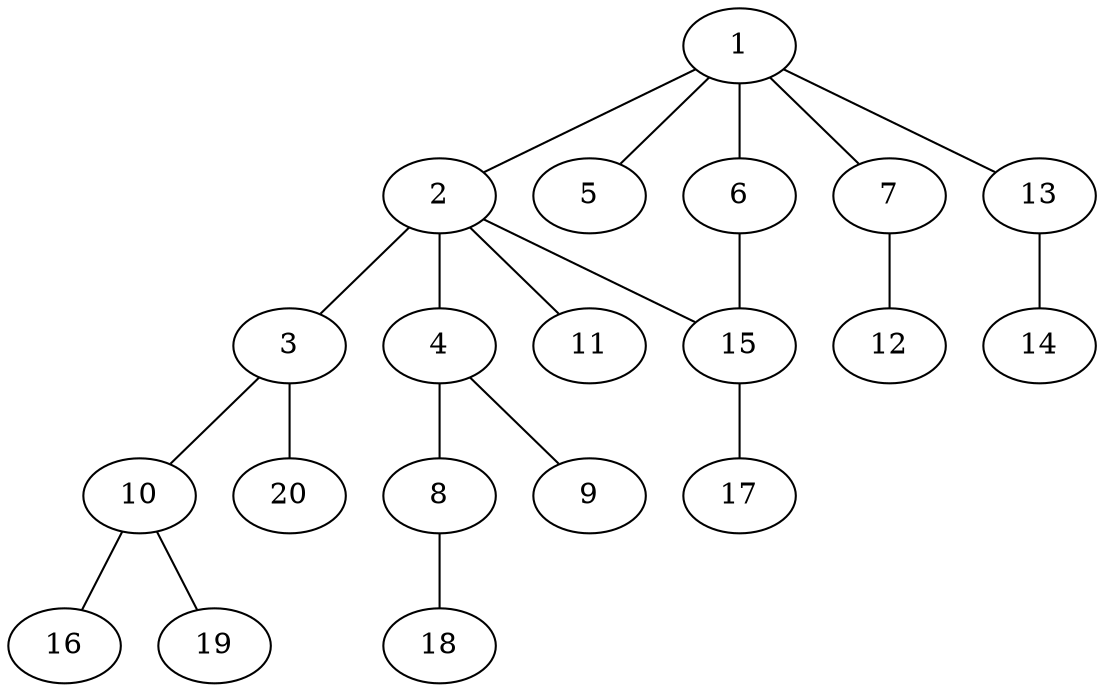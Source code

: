 graph graphname {1--2
1--5
1--6
1--7
1--13
2--3
2--4
2--11
2--15
3--10
3--20
4--8
4--9
6--15
7--12
8--18
10--16
10--19
13--14
15--17
}